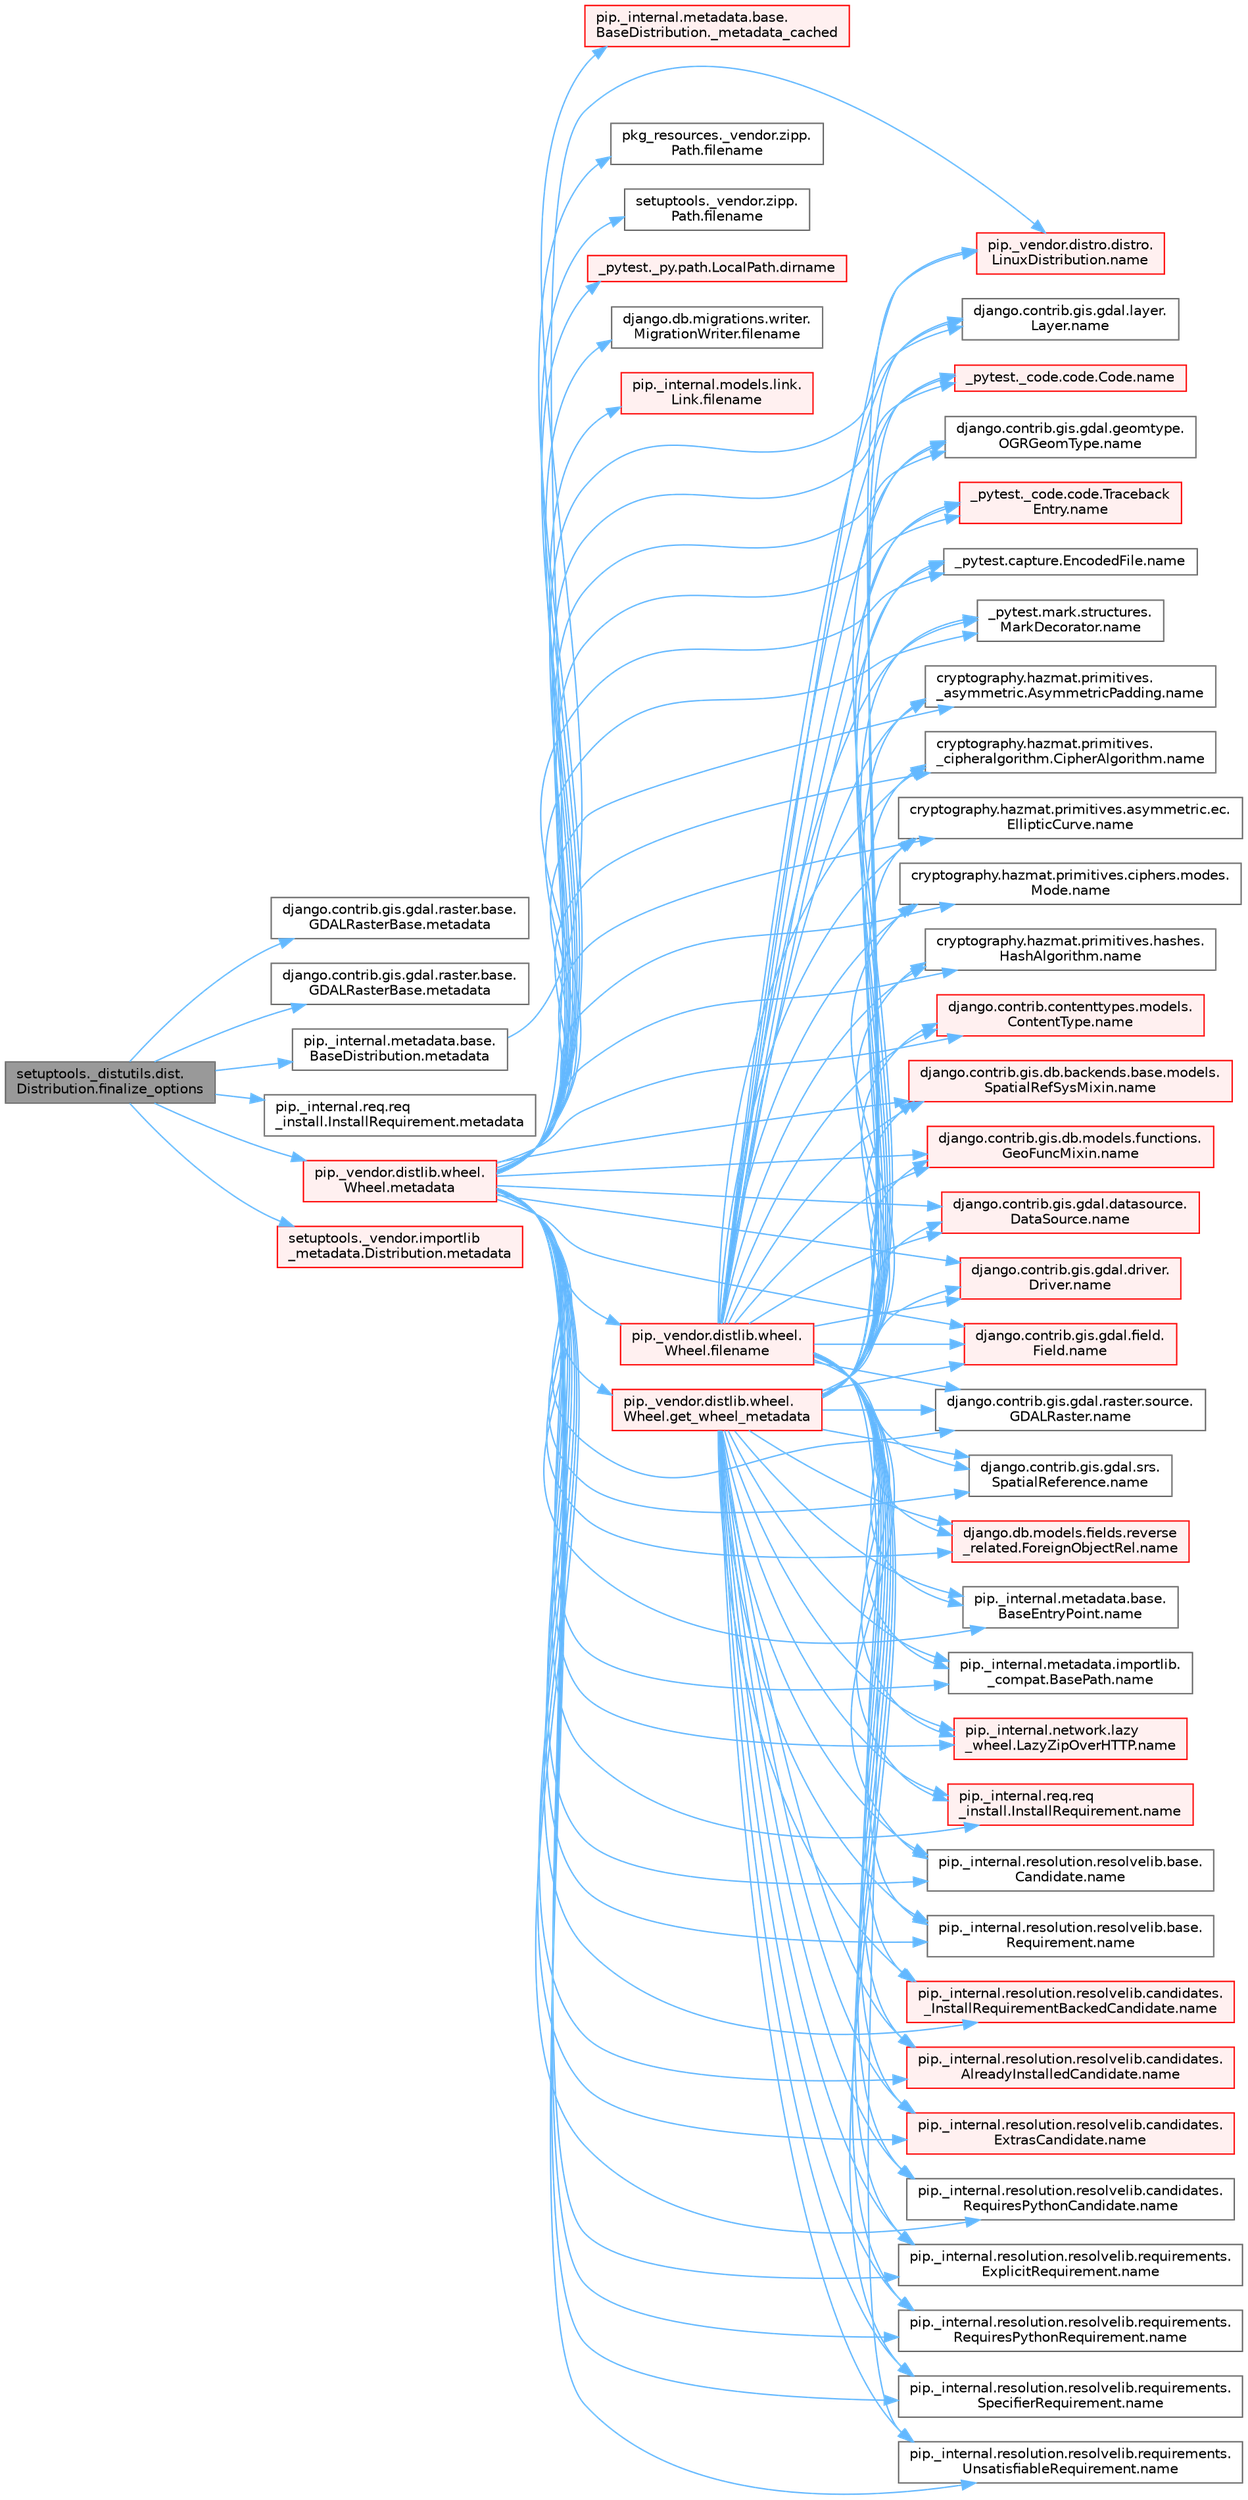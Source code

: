 digraph "setuptools._distutils.dist.Distribution.finalize_options"
{
 // LATEX_PDF_SIZE
  bgcolor="transparent";
  edge [fontname=Helvetica,fontsize=10,labelfontname=Helvetica,labelfontsize=10];
  node [fontname=Helvetica,fontsize=10,shape=box,height=0.2,width=0.4];
  rankdir="LR";
  Node1 [id="Node000001",label="setuptools._distutils.dist.\lDistribution.finalize_options",height=0.2,width=0.4,color="gray40", fillcolor="grey60", style="filled", fontcolor="black",tooltip=" "];
  Node1 -> Node2 [id="edge1_Node000001_Node000002",color="steelblue1",style="solid",tooltip=" "];
  Node2 [id="Node000002",label="django.contrib.gis.gdal.raster.base.\lGDALRasterBase.metadata",height=0.2,width=0.4,color="grey40", fillcolor="white", style="filled",URL="$classdjango_1_1contrib_1_1gis_1_1gdal_1_1raster_1_1base_1_1_g_d_a_l_raster_base.html#ac656a9816397d9b605bdbc6175fde717",tooltip=" "];
  Node1 -> Node3 [id="edge2_Node000001_Node000003",color="steelblue1",style="solid",tooltip=" "];
  Node3 [id="Node000003",label="django.contrib.gis.gdal.raster.base.\lGDALRasterBase.metadata",height=0.2,width=0.4,color="grey40", fillcolor="white", style="filled",URL="$classdjango_1_1contrib_1_1gis_1_1gdal_1_1raster_1_1base_1_1_g_d_a_l_raster_base.html#ac68a22e3a52d43707936b339b8af62ad",tooltip=" "];
  Node1 -> Node4 [id="edge3_Node000001_Node000004",color="steelblue1",style="solid",tooltip=" "];
  Node4 [id="Node000004",label="pip._internal.metadata.base.\lBaseDistribution.metadata",height=0.2,width=0.4,color="grey40", fillcolor="white", style="filled",URL="$classpip_1_1__internal_1_1metadata_1_1base_1_1_base_distribution.html#a665b55bcebd861e5959f53a7d2f1350f",tooltip=" "];
  Node4 -> Node5 [id="edge4_Node000004_Node000005",color="steelblue1",style="solid",tooltip=" "];
  Node5 [id="Node000005",label="pip._internal.metadata.base.\lBaseDistribution._metadata_cached",height=0.2,width=0.4,color="red", fillcolor="#FFF0F0", style="filled",URL="$classpip_1_1__internal_1_1metadata_1_1base_1_1_base_distribution.html#a12683b16870a097bbe854e4ee3364f7f",tooltip=" "];
  Node1 -> Node389 [id="edge5_Node000001_Node000389",color="steelblue1",style="solid",tooltip=" "];
  Node389 [id="Node000389",label="pip._internal.req.req\l_install.InstallRequirement.metadata",height=0.2,width=0.4,color="grey40", fillcolor="white", style="filled",URL="$classpip_1_1__internal_1_1req_1_1req__install_1_1_install_requirement.html#a212fdd382933af2966e6a94c2db91bca",tooltip=" "];
  Node1 -> Node390 [id="edge6_Node000001_Node000390",color="steelblue1",style="solid",tooltip=" "];
  Node390 [id="Node000390",label="pip._vendor.distlib.wheel.\lWheel.metadata",height=0.2,width=0.4,color="red", fillcolor="#FFF0F0", style="filled",URL="$classpip_1_1__vendor_1_1distlib_1_1wheel_1_1_wheel.html#a9e567ddb3165e2b2bdb2c358774b32a6",tooltip=" "];
  Node390 -> Node391 [id="edge7_Node000390_Node000391",color="steelblue1",style="solid",tooltip=" "];
  Node391 [id="Node000391",label="_pytest._py.path.LocalPath.dirname",height=0.2,width=0.4,color="red", fillcolor="#FFF0F0", style="filled",URL="$class__pytest_1_1__py_1_1path_1_1_local_path.html#aa1920ee3bb71bfb594e849010c5971ac",tooltip=" "];
  Node390 -> Node392 [id="edge8_Node000390_Node000392",color="steelblue1",style="solid",tooltip=" "];
  Node392 [id="Node000392",label="django.db.migrations.writer.\lMigrationWriter.filename",height=0.2,width=0.4,color="grey40", fillcolor="white", style="filled",URL="$classdjango_1_1db_1_1migrations_1_1writer_1_1_migration_writer.html#ae24480c1739a3664d744483f682558f6",tooltip=" "];
  Node390 -> Node393 [id="edge9_Node000390_Node000393",color="steelblue1",style="solid",tooltip=" "];
  Node393 [id="Node000393",label="pip._internal.models.link.\lLink.filename",height=0.2,width=0.4,color="red", fillcolor="#FFF0F0", style="filled",URL="$classpip_1_1__internal_1_1models_1_1link_1_1_link.html#a5fb02f5a5a42909c89a18745b74cf998",tooltip=" "];
  Node390 -> Node1251 [id="edge10_Node000390_Node001251",color="steelblue1",style="solid",tooltip=" "];
  Node1251 [id="Node001251",label="pip._vendor.distlib.wheel.\lWheel.filename",height=0.2,width=0.4,color="red", fillcolor="#FFF0F0", style="filled",URL="$classpip_1_1__vendor_1_1distlib_1_1wheel_1_1_wheel.html#a396687a6caff7584126f2dec111900fd",tooltip=" "];
  Node1251 -> Node341 [id="edge11_Node001251_Node000341",color="steelblue1",style="solid",tooltip=" "];
  Node341 [id="Node000341",label="_pytest._code.code.Code.name",height=0.2,width=0.4,color="red", fillcolor="#FFF0F0", style="filled",URL="$class__pytest_1_1__code_1_1code_1_1_code.html#a1f3cbc53ca6df4a1bab12183694b6e78",tooltip=" "];
  Node1251 -> Node342 [id="edge12_Node001251_Node000342",color="steelblue1",style="solid",tooltip=" "];
  Node342 [id="Node000342",label="_pytest._code.code.Traceback\lEntry.name",height=0.2,width=0.4,color="red", fillcolor="#FFF0F0", style="filled",URL="$class__pytest_1_1__code_1_1code_1_1_traceback_entry.html#a106b95c0753f41669fbfb8ee4c11ad3d",tooltip=" "];
  Node1251 -> Node343 [id="edge13_Node001251_Node000343",color="steelblue1",style="solid",tooltip=" "];
  Node343 [id="Node000343",label="_pytest.capture.EncodedFile.name",height=0.2,width=0.4,color="grey40", fillcolor="white", style="filled",URL="$class__pytest_1_1capture_1_1_encoded_file.html#a738c73b5de21c7261d9e51f71e4f0397",tooltip=" "];
  Node1251 -> Node344 [id="edge14_Node001251_Node000344",color="steelblue1",style="solid",tooltip=" "];
  Node344 [id="Node000344",label="_pytest.mark.structures.\lMarkDecorator.name",height=0.2,width=0.4,color="grey40", fillcolor="white", style="filled",URL="$class__pytest_1_1mark_1_1structures_1_1_mark_decorator.html#ae8f66760cda125450e0e3bd38689c72f",tooltip=" "];
  Node1251 -> Node345 [id="edge15_Node001251_Node000345",color="steelblue1",style="solid",tooltip=" "];
  Node345 [id="Node000345",label="cryptography.hazmat.primitives.\l_asymmetric.AsymmetricPadding.name",height=0.2,width=0.4,color="grey40", fillcolor="white", style="filled",URL="$classcryptography_1_1hazmat_1_1primitives_1_1__asymmetric_1_1_asymmetric_padding.html#a8f72e8284cb336861a873ed5ce0e39b5",tooltip=" "];
  Node1251 -> Node346 [id="edge16_Node001251_Node000346",color="steelblue1",style="solid",tooltip=" "];
  Node346 [id="Node000346",label="cryptography.hazmat.primitives.\l_cipheralgorithm.CipherAlgorithm.name",height=0.2,width=0.4,color="grey40", fillcolor="white", style="filled",URL="$classcryptography_1_1hazmat_1_1primitives_1_1__cipheralgorithm_1_1_cipher_algorithm.html#a50567a5c3388450ab7aa883ab34a1ac7",tooltip=" "];
  Node1251 -> Node347 [id="edge17_Node001251_Node000347",color="steelblue1",style="solid",tooltip=" "];
  Node347 [id="Node000347",label="cryptography.hazmat.primitives.asymmetric.ec.\lEllipticCurve.name",height=0.2,width=0.4,color="grey40", fillcolor="white", style="filled",URL="$classcryptography_1_1hazmat_1_1primitives_1_1asymmetric_1_1ec_1_1_elliptic_curve.html#a2775c4e945309a6c7ea33dace1698a60",tooltip=" "];
  Node1251 -> Node348 [id="edge18_Node001251_Node000348",color="steelblue1",style="solid",tooltip=" "];
  Node348 [id="Node000348",label="cryptography.hazmat.primitives.ciphers.modes.\lMode.name",height=0.2,width=0.4,color="grey40", fillcolor="white", style="filled",URL="$classcryptography_1_1hazmat_1_1primitives_1_1ciphers_1_1modes_1_1_mode.html#a99d93fd1370a2abbb5bb5cffbd5ff0f7",tooltip=" "];
  Node1251 -> Node349 [id="edge19_Node001251_Node000349",color="steelblue1",style="solid",tooltip=" "];
  Node349 [id="Node000349",label="cryptography.hazmat.primitives.hashes.\lHashAlgorithm.name",height=0.2,width=0.4,color="grey40", fillcolor="white", style="filled",URL="$classcryptography_1_1hazmat_1_1primitives_1_1hashes_1_1_hash_algorithm.html#a42c7e1582d9b46a015774af9e5cbbb0b",tooltip=" "];
  Node1251 -> Node350 [id="edge20_Node001251_Node000350",color="steelblue1",style="solid",tooltip=" "];
  Node350 [id="Node000350",label="django.contrib.contenttypes.models.\lContentType.name",height=0.2,width=0.4,color="red", fillcolor="#FFF0F0", style="filled",URL="$classdjango_1_1contrib_1_1contenttypes_1_1models_1_1_content_type.html#a305b62f56597bb2e4823dcf5e6ccdcf8",tooltip=" "];
  Node1251 -> Node352 [id="edge21_Node001251_Node000352",color="steelblue1",style="solid",tooltip=" "];
  Node352 [id="Node000352",label="django.contrib.gis.db.backends.base.models.\lSpatialRefSysMixin.name",height=0.2,width=0.4,color="red", fillcolor="#FFF0F0", style="filled",URL="$classdjango_1_1contrib_1_1gis_1_1db_1_1backends_1_1base_1_1models_1_1_spatial_ref_sys_mixin.html#a56fe36e786b49160249395f453dd1cab",tooltip=" "];
  Node1251 -> Node353 [id="edge22_Node001251_Node000353",color="steelblue1",style="solid",tooltip=" "];
  Node353 [id="Node000353",label="django.contrib.gis.db.models.functions.\lGeoFuncMixin.name",height=0.2,width=0.4,color="red", fillcolor="#FFF0F0", style="filled",URL="$classdjango_1_1contrib_1_1gis_1_1db_1_1models_1_1functions_1_1_geo_func_mixin.html#adeeb6b2c9db337396468712e919af622",tooltip=" "];
  Node1251 -> Node354 [id="edge23_Node001251_Node000354",color="steelblue1",style="solid",tooltip=" "];
  Node354 [id="Node000354",label="django.contrib.gis.gdal.datasource.\lDataSource.name",height=0.2,width=0.4,color="red", fillcolor="#FFF0F0", style="filled",URL="$classdjango_1_1contrib_1_1gis_1_1gdal_1_1datasource_1_1_data_source.html#aaa98728c7ef6f4d96c689550e8af3ed5",tooltip=" "];
  Node1251 -> Node355 [id="edge24_Node001251_Node000355",color="steelblue1",style="solid",tooltip=" "];
  Node355 [id="Node000355",label="django.contrib.gis.gdal.driver.\lDriver.name",height=0.2,width=0.4,color="red", fillcolor="#FFF0F0", style="filled",URL="$classdjango_1_1contrib_1_1gis_1_1gdal_1_1driver_1_1_driver.html#aaa5d4d1b9fd762839db84d1e56e36b7f",tooltip=" "];
  Node1251 -> Node356 [id="edge25_Node001251_Node000356",color="steelblue1",style="solid",tooltip=" "];
  Node356 [id="Node000356",label="django.contrib.gis.gdal.field.\lField.name",height=0.2,width=0.4,color="red", fillcolor="#FFF0F0", style="filled",URL="$classdjango_1_1contrib_1_1gis_1_1gdal_1_1field_1_1_field.html#a28a3b0af5006d5abf34d5b1497011368",tooltip=" "];
  Node1251 -> Node357 [id="edge26_Node001251_Node000357",color="steelblue1",style="solid",tooltip=" "];
  Node357 [id="Node000357",label="django.contrib.gis.gdal.geomtype.\lOGRGeomType.name",height=0.2,width=0.4,color="grey40", fillcolor="white", style="filled",URL="$classdjango_1_1contrib_1_1gis_1_1gdal_1_1geomtype_1_1_o_g_r_geom_type.html#a719b3100682ab8df79fd8a2484163b8e",tooltip=" "];
  Node1251 -> Node358 [id="edge27_Node001251_Node000358",color="steelblue1",style="solid",tooltip=" "];
  Node358 [id="Node000358",label="django.contrib.gis.gdal.layer.\lLayer.name",height=0.2,width=0.4,color="grey40", fillcolor="white", style="filled",URL="$classdjango_1_1contrib_1_1gis_1_1gdal_1_1layer_1_1_layer.html#a53791d8e2fe8b1ca86b426a625e7d66c",tooltip=" "];
  Node1251 -> Node359 [id="edge28_Node001251_Node000359",color="steelblue1",style="solid",tooltip=" "];
  Node359 [id="Node000359",label="django.contrib.gis.gdal.raster.source.\lGDALRaster.name",height=0.2,width=0.4,color="grey40", fillcolor="white", style="filled",URL="$classdjango_1_1contrib_1_1gis_1_1gdal_1_1raster_1_1source_1_1_g_d_a_l_raster.html#a6cca2a8eca0ab4ff2e89f0f0cce590d1",tooltip=" "];
  Node1251 -> Node360 [id="edge29_Node001251_Node000360",color="steelblue1",style="solid",tooltip=" "];
  Node360 [id="Node000360",label="django.contrib.gis.gdal.srs.\lSpatialReference.name",height=0.2,width=0.4,color="grey40", fillcolor="white", style="filled",URL="$classdjango_1_1contrib_1_1gis_1_1gdal_1_1srs_1_1_spatial_reference.html#ac2c9d37b41ae1a91ca63a7046590d603",tooltip=" "];
  Node1251 -> Node361 [id="edge30_Node001251_Node000361",color="steelblue1",style="solid",tooltip=" "];
  Node361 [id="Node000361",label="django.db.models.fields.reverse\l_related.ForeignObjectRel.name",height=0.2,width=0.4,color="red", fillcolor="#FFF0F0", style="filled",URL="$classdjango_1_1db_1_1models_1_1fields_1_1reverse__related_1_1_foreign_object_rel.html#a5c0c2387142987d2c9582e677e90b5d7",tooltip=" "];
  Node1251 -> Node362 [id="edge31_Node001251_Node000362",color="steelblue1",style="solid",tooltip=" "];
  Node362 [id="Node000362",label="pip._internal.metadata.base.\lBaseEntryPoint.name",height=0.2,width=0.4,color="grey40", fillcolor="white", style="filled",URL="$classpip_1_1__internal_1_1metadata_1_1base_1_1_base_entry_point.html#acd0c7299966258aeb0876da26520233d",tooltip=" "];
  Node1251 -> Node363 [id="edge32_Node001251_Node000363",color="steelblue1",style="solid",tooltip=" "];
  Node363 [id="Node000363",label="pip._internal.metadata.importlib.\l_compat.BasePath.name",height=0.2,width=0.4,color="grey40", fillcolor="white", style="filled",URL="$classpip_1_1__internal_1_1metadata_1_1importlib_1_1__compat_1_1_base_path.html#aa5b4e00be6be00e1bd599909ae50bc00",tooltip=" "];
  Node1251 -> Node364 [id="edge33_Node001251_Node000364",color="steelblue1",style="solid",tooltip=" "];
  Node364 [id="Node000364",label="pip._internal.network.lazy\l_wheel.LazyZipOverHTTP.name",height=0.2,width=0.4,color="red", fillcolor="#FFF0F0", style="filled",URL="$classpip_1_1__internal_1_1network_1_1lazy__wheel_1_1_lazy_zip_over_h_t_t_p.html#a59403bb703d375caa6c1dda7573257a1",tooltip=" "];
  Node1251 -> Node365 [id="edge34_Node001251_Node000365",color="steelblue1",style="solid",tooltip=" "];
  Node365 [id="Node000365",label="pip._internal.req.req\l_install.InstallRequirement.name",height=0.2,width=0.4,color="red", fillcolor="#FFF0F0", style="filled",URL="$classpip_1_1__internal_1_1req_1_1req__install_1_1_install_requirement.html#a6b019e16ae98576ae64c68e0f5824e34",tooltip=" "];
  Node1251 -> Node373 [id="edge35_Node001251_Node000373",color="steelblue1",style="solid",tooltip=" "];
  Node373 [id="Node000373",label="pip._internal.resolution.resolvelib.base.\lCandidate.name",height=0.2,width=0.4,color="grey40", fillcolor="white", style="filled",URL="$classpip_1_1__internal_1_1resolution_1_1resolvelib_1_1base_1_1_candidate.html#a7000e68e912182072a011f9df0c142ee",tooltip=" "];
  Node1251 -> Node374 [id="edge36_Node001251_Node000374",color="steelblue1",style="solid",tooltip=" "];
  Node374 [id="Node000374",label="pip._internal.resolution.resolvelib.base.\lRequirement.name",height=0.2,width=0.4,color="grey40", fillcolor="white", style="filled",URL="$classpip_1_1__internal_1_1resolution_1_1resolvelib_1_1base_1_1_requirement.html#a013752876d4b3521f3a087987b443d90",tooltip=" "];
  Node1251 -> Node375 [id="edge37_Node001251_Node000375",color="steelblue1",style="solid",tooltip=" "];
  Node375 [id="Node000375",label="pip._internal.resolution.resolvelib.candidates.\l_InstallRequirementBackedCandidate.name",height=0.2,width=0.4,color="red", fillcolor="#FFF0F0", style="filled",URL="$classpip_1_1__internal_1_1resolution_1_1resolvelib_1_1candidates_1_1___install_requirement_backed_candidate.html#a1538a825241b855a4abf51d6bf616cde",tooltip=" "];
  Node1251 -> Node407 [id="edge38_Node001251_Node000407",color="steelblue1",style="solid",tooltip=" "];
  Node407 [id="Node000407",label="pip._internal.resolution.resolvelib.candidates.\lAlreadyInstalledCandidate.name",height=0.2,width=0.4,color="red", fillcolor="#FFF0F0", style="filled",URL="$classpip_1_1__internal_1_1resolution_1_1resolvelib_1_1candidates_1_1_already_installed_candidate.html#a0f4ae3f092daa140dc8bda04e8d0f2d0",tooltip=" "];
  Node1251 -> Node408 [id="edge39_Node001251_Node000408",color="steelblue1",style="solid",tooltip=" "];
  Node408 [id="Node000408",label="pip._internal.resolution.resolvelib.candidates.\lExtrasCandidate.name",height=0.2,width=0.4,color="red", fillcolor="#FFF0F0", style="filled",URL="$classpip_1_1__internal_1_1resolution_1_1resolvelib_1_1candidates_1_1_extras_candidate.html#a6e13b1ab724cd7af8b22cadb37352b31",tooltip=" "];
  Node1251 -> Node536 [id="edge40_Node001251_Node000536",color="steelblue1",style="solid",tooltip=" "];
  Node536 [id="Node000536",label="pip._internal.resolution.resolvelib.candidates.\lRequiresPythonCandidate.name",height=0.2,width=0.4,color="grey40", fillcolor="white", style="filled",URL="$classpip_1_1__internal_1_1resolution_1_1resolvelib_1_1candidates_1_1_requires_python_candidate.html#aeff13058676b07d1b67feed53749d838",tooltip=" "];
  Node1251 -> Node537 [id="edge41_Node001251_Node000537",color="steelblue1",style="solid",tooltip=" "];
  Node537 [id="Node000537",label="pip._internal.resolution.resolvelib.requirements.\lExplicitRequirement.name",height=0.2,width=0.4,color="grey40", fillcolor="white", style="filled",URL="$classpip_1_1__internal_1_1resolution_1_1resolvelib_1_1requirements_1_1_explicit_requirement.html#a3e8f9b07c17be864b1a90cc2f5e87b35",tooltip=" "];
  Node1251 -> Node538 [id="edge42_Node001251_Node000538",color="steelblue1",style="solid",tooltip=" "];
  Node538 [id="Node000538",label="pip._internal.resolution.resolvelib.requirements.\lRequiresPythonRequirement.name",height=0.2,width=0.4,color="grey40", fillcolor="white", style="filled",URL="$classpip_1_1__internal_1_1resolution_1_1resolvelib_1_1requirements_1_1_requires_python_requirement.html#ac555e717a97ebb38cb2ad735939cf8b8",tooltip=" "];
  Node1251 -> Node539 [id="edge43_Node001251_Node000539",color="steelblue1",style="solid",tooltip=" "];
  Node539 [id="Node000539",label="pip._internal.resolution.resolvelib.requirements.\lSpecifierRequirement.name",height=0.2,width=0.4,color="grey40", fillcolor="white", style="filled",URL="$classpip_1_1__internal_1_1resolution_1_1resolvelib_1_1requirements_1_1_specifier_requirement.html#af2ae64f787d166605910d13457564fd9",tooltip=" "];
  Node1251 -> Node540 [id="edge44_Node001251_Node000540",color="steelblue1",style="solid",tooltip=" "];
  Node540 [id="Node000540",label="pip._internal.resolution.resolvelib.requirements.\lUnsatisfiableRequirement.name",height=0.2,width=0.4,color="grey40", fillcolor="white", style="filled",URL="$classpip_1_1__internal_1_1resolution_1_1resolvelib_1_1requirements_1_1_unsatisfiable_requirement.html#a78f7012fa925a93d5600232bf2bc9728",tooltip=" "];
  Node1251 -> Node541 [id="edge45_Node001251_Node000541",color="steelblue1",style="solid",tooltip=" "];
  Node541 [id="Node000541",label="pip._vendor.distro.distro.\lLinuxDistribution.name",height=0.2,width=0.4,color="red", fillcolor="#FFF0F0", style="filled",URL="$classpip_1_1__vendor_1_1distro_1_1distro_1_1_linux_distribution.html#a0f30009e5f86e89a27bd187e8a759e32",tooltip=" "];
  Node390 -> Node1256 [id="edge46_Node000390_Node001256",color="steelblue1",style="solid",tooltip=" "];
  Node1256 [id="Node001256",label="pkg_resources._vendor.zipp.\lPath.filename",height=0.2,width=0.4,color="grey40", fillcolor="white", style="filled",URL="$classpkg__resources_1_1__vendor_1_1zipp_1_1_path.html#a364eea0ac8419e712d546d032dd6cd86",tooltip=" "];
  Node390 -> Node1257 [id="edge47_Node000390_Node001257",color="steelblue1",style="solid",tooltip=" "];
  Node1257 [id="Node001257",label="setuptools._vendor.zipp.\lPath.filename",height=0.2,width=0.4,color="grey40", fillcolor="white", style="filled",URL="$classsetuptools_1_1__vendor_1_1zipp_1_1_path.html#a79fd7191e6fedef64bfc8367ffb48472",tooltip=" "];
  Node390 -> Node3137 [id="edge48_Node000390_Node003137",color="steelblue1",style="solid",tooltip=" "];
  Node3137 [id="Node003137",label="pip._vendor.distlib.wheel.\lWheel.get_wheel_metadata",height=0.2,width=0.4,color="red", fillcolor="#FFF0F0", style="filled",URL="$classpip_1_1__vendor_1_1distlib_1_1wheel_1_1_wheel.html#a66d906d4f1bf156d6c61f9265f2d34f2",tooltip=" "];
  Node3137 -> Node341 [id="edge49_Node003137_Node000341",color="steelblue1",style="solid",tooltip=" "];
  Node3137 -> Node342 [id="edge50_Node003137_Node000342",color="steelblue1",style="solid",tooltip=" "];
  Node3137 -> Node343 [id="edge51_Node003137_Node000343",color="steelblue1",style="solid",tooltip=" "];
  Node3137 -> Node344 [id="edge52_Node003137_Node000344",color="steelblue1",style="solid",tooltip=" "];
  Node3137 -> Node345 [id="edge53_Node003137_Node000345",color="steelblue1",style="solid",tooltip=" "];
  Node3137 -> Node346 [id="edge54_Node003137_Node000346",color="steelblue1",style="solid",tooltip=" "];
  Node3137 -> Node347 [id="edge55_Node003137_Node000347",color="steelblue1",style="solid",tooltip=" "];
  Node3137 -> Node348 [id="edge56_Node003137_Node000348",color="steelblue1",style="solid",tooltip=" "];
  Node3137 -> Node349 [id="edge57_Node003137_Node000349",color="steelblue1",style="solid",tooltip=" "];
  Node3137 -> Node350 [id="edge58_Node003137_Node000350",color="steelblue1",style="solid",tooltip=" "];
  Node3137 -> Node352 [id="edge59_Node003137_Node000352",color="steelblue1",style="solid",tooltip=" "];
  Node3137 -> Node353 [id="edge60_Node003137_Node000353",color="steelblue1",style="solid",tooltip=" "];
  Node3137 -> Node354 [id="edge61_Node003137_Node000354",color="steelblue1",style="solid",tooltip=" "];
  Node3137 -> Node355 [id="edge62_Node003137_Node000355",color="steelblue1",style="solid",tooltip=" "];
  Node3137 -> Node356 [id="edge63_Node003137_Node000356",color="steelblue1",style="solid",tooltip=" "];
  Node3137 -> Node357 [id="edge64_Node003137_Node000357",color="steelblue1",style="solid",tooltip=" "];
  Node3137 -> Node358 [id="edge65_Node003137_Node000358",color="steelblue1",style="solid",tooltip=" "];
  Node3137 -> Node359 [id="edge66_Node003137_Node000359",color="steelblue1",style="solid",tooltip=" "];
  Node3137 -> Node360 [id="edge67_Node003137_Node000360",color="steelblue1",style="solid",tooltip=" "];
  Node3137 -> Node361 [id="edge68_Node003137_Node000361",color="steelblue1",style="solid",tooltip=" "];
  Node3137 -> Node362 [id="edge69_Node003137_Node000362",color="steelblue1",style="solid",tooltip=" "];
  Node3137 -> Node363 [id="edge70_Node003137_Node000363",color="steelblue1",style="solid",tooltip=" "];
  Node3137 -> Node364 [id="edge71_Node003137_Node000364",color="steelblue1",style="solid",tooltip=" "];
  Node3137 -> Node365 [id="edge72_Node003137_Node000365",color="steelblue1",style="solid",tooltip=" "];
  Node3137 -> Node373 [id="edge73_Node003137_Node000373",color="steelblue1",style="solid",tooltip=" "];
  Node3137 -> Node374 [id="edge74_Node003137_Node000374",color="steelblue1",style="solid",tooltip=" "];
  Node3137 -> Node375 [id="edge75_Node003137_Node000375",color="steelblue1",style="solid",tooltip=" "];
  Node3137 -> Node407 [id="edge76_Node003137_Node000407",color="steelblue1",style="solid",tooltip=" "];
  Node3137 -> Node408 [id="edge77_Node003137_Node000408",color="steelblue1",style="solid",tooltip=" "];
  Node3137 -> Node536 [id="edge78_Node003137_Node000536",color="steelblue1",style="solid",tooltip=" "];
  Node3137 -> Node537 [id="edge79_Node003137_Node000537",color="steelblue1",style="solid",tooltip=" "];
  Node3137 -> Node538 [id="edge80_Node003137_Node000538",color="steelblue1",style="solid",tooltip=" "];
  Node3137 -> Node539 [id="edge81_Node003137_Node000539",color="steelblue1",style="solid",tooltip=" "];
  Node3137 -> Node540 [id="edge82_Node003137_Node000540",color="steelblue1",style="solid",tooltip=" "];
  Node3137 -> Node541 [id="edge83_Node003137_Node000541",color="steelblue1",style="solid",tooltip=" "];
  Node390 -> Node341 [id="edge84_Node000390_Node000341",color="steelblue1",style="solid",tooltip=" "];
  Node390 -> Node342 [id="edge85_Node000390_Node000342",color="steelblue1",style="solid",tooltip=" "];
  Node390 -> Node343 [id="edge86_Node000390_Node000343",color="steelblue1",style="solid",tooltip=" "];
  Node390 -> Node344 [id="edge87_Node000390_Node000344",color="steelblue1",style="solid",tooltip=" "];
  Node390 -> Node345 [id="edge88_Node000390_Node000345",color="steelblue1",style="solid",tooltip=" "];
  Node390 -> Node346 [id="edge89_Node000390_Node000346",color="steelblue1",style="solid",tooltip=" "];
  Node390 -> Node347 [id="edge90_Node000390_Node000347",color="steelblue1",style="solid",tooltip=" "];
  Node390 -> Node348 [id="edge91_Node000390_Node000348",color="steelblue1",style="solid",tooltip=" "];
  Node390 -> Node349 [id="edge92_Node000390_Node000349",color="steelblue1",style="solid",tooltip=" "];
  Node390 -> Node350 [id="edge93_Node000390_Node000350",color="steelblue1",style="solid",tooltip=" "];
  Node390 -> Node352 [id="edge94_Node000390_Node000352",color="steelblue1",style="solid",tooltip=" "];
  Node390 -> Node353 [id="edge95_Node000390_Node000353",color="steelblue1",style="solid",tooltip=" "];
  Node390 -> Node354 [id="edge96_Node000390_Node000354",color="steelblue1",style="solid",tooltip=" "];
  Node390 -> Node355 [id="edge97_Node000390_Node000355",color="steelblue1",style="solid",tooltip=" "];
  Node390 -> Node356 [id="edge98_Node000390_Node000356",color="steelblue1",style="solid",tooltip=" "];
  Node390 -> Node357 [id="edge99_Node000390_Node000357",color="steelblue1",style="solid",tooltip=" "];
  Node390 -> Node358 [id="edge100_Node000390_Node000358",color="steelblue1",style="solid",tooltip=" "];
  Node390 -> Node359 [id="edge101_Node000390_Node000359",color="steelblue1",style="solid",tooltip=" "];
  Node390 -> Node360 [id="edge102_Node000390_Node000360",color="steelblue1",style="solid",tooltip=" "];
  Node390 -> Node361 [id="edge103_Node000390_Node000361",color="steelblue1",style="solid",tooltip=" "];
  Node390 -> Node362 [id="edge104_Node000390_Node000362",color="steelblue1",style="solid",tooltip=" "];
  Node390 -> Node363 [id="edge105_Node000390_Node000363",color="steelblue1",style="solid",tooltip=" "];
  Node390 -> Node364 [id="edge106_Node000390_Node000364",color="steelblue1",style="solid",tooltip=" "];
  Node390 -> Node365 [id="edge107_Node000390_Node000365",color="steelblue1",style="solid",tooltip=" "];
  Node390 -> Node373 [id="edge108_Node000390_Node000373",color="steelblue1",style="solid",tooltip=" "];
  Node390 -> Node374 [id="edge109_Node000390_Node000374",color="steelblue1",style="solid",tooltip=" "];
  Node390 -> Node375 [id="edge110_Node000390_Node000375",color="steelblue1",style="solid",tooltip=" "];
  Node390 -> Node407 [id="edge111_Node000390_Node000407",color="steelblue1",style="solid",tooltip=" "];
  Node390 -> Node408 [id="edge112_Node000390_Node000408",color="steelblue1",style="solid",tooltip=" "];
  Node390 -> Node536 [id="edge113_Node000390_Node000536",color="steelblue1",style="solid",tooltip=" "];
  Node390 -> Node537 [id="edge114_Node000390_Node000537",color="steelblue1",style="solid",tooltip=" "];
  Node390 -> Node538 [id="edge115_Node000390_Node000538",color="steelblue1",style="solid",tooltip=" "];
  Node390 -> Node539 [id="edge116_Node000390_Node000539",color="steelblue1",style="solid",tooltip=" "];
  Node390 -> Node540 [id="edge117_Node000390_Node000540",color="steelblue1",style="solid",tooltip=" "];
  Node390 -> Node541 [id="edge118_Node000390_Node000541",color="steelblue1",style="solid",tooltip=" "];
  Node1 -> Node584 [id="edge119_Node000001_Node000584",color="steelblue1",style="solid",tooltip=" "];
  Node584 [id="Node000584",label="setuptools._vendor.importlib\l_metadata.Distribution.metadata",height=0.2,width=0.4,color="red", fillcolor="#FFF0F0", style="filled",URL="$classsetuptools_1_1__vendor_1_1importlib__metadata_1_1_distribution.html#afe56c9fb55cf594cb94d0ebe52c32fad",tooltip=" "];
}
